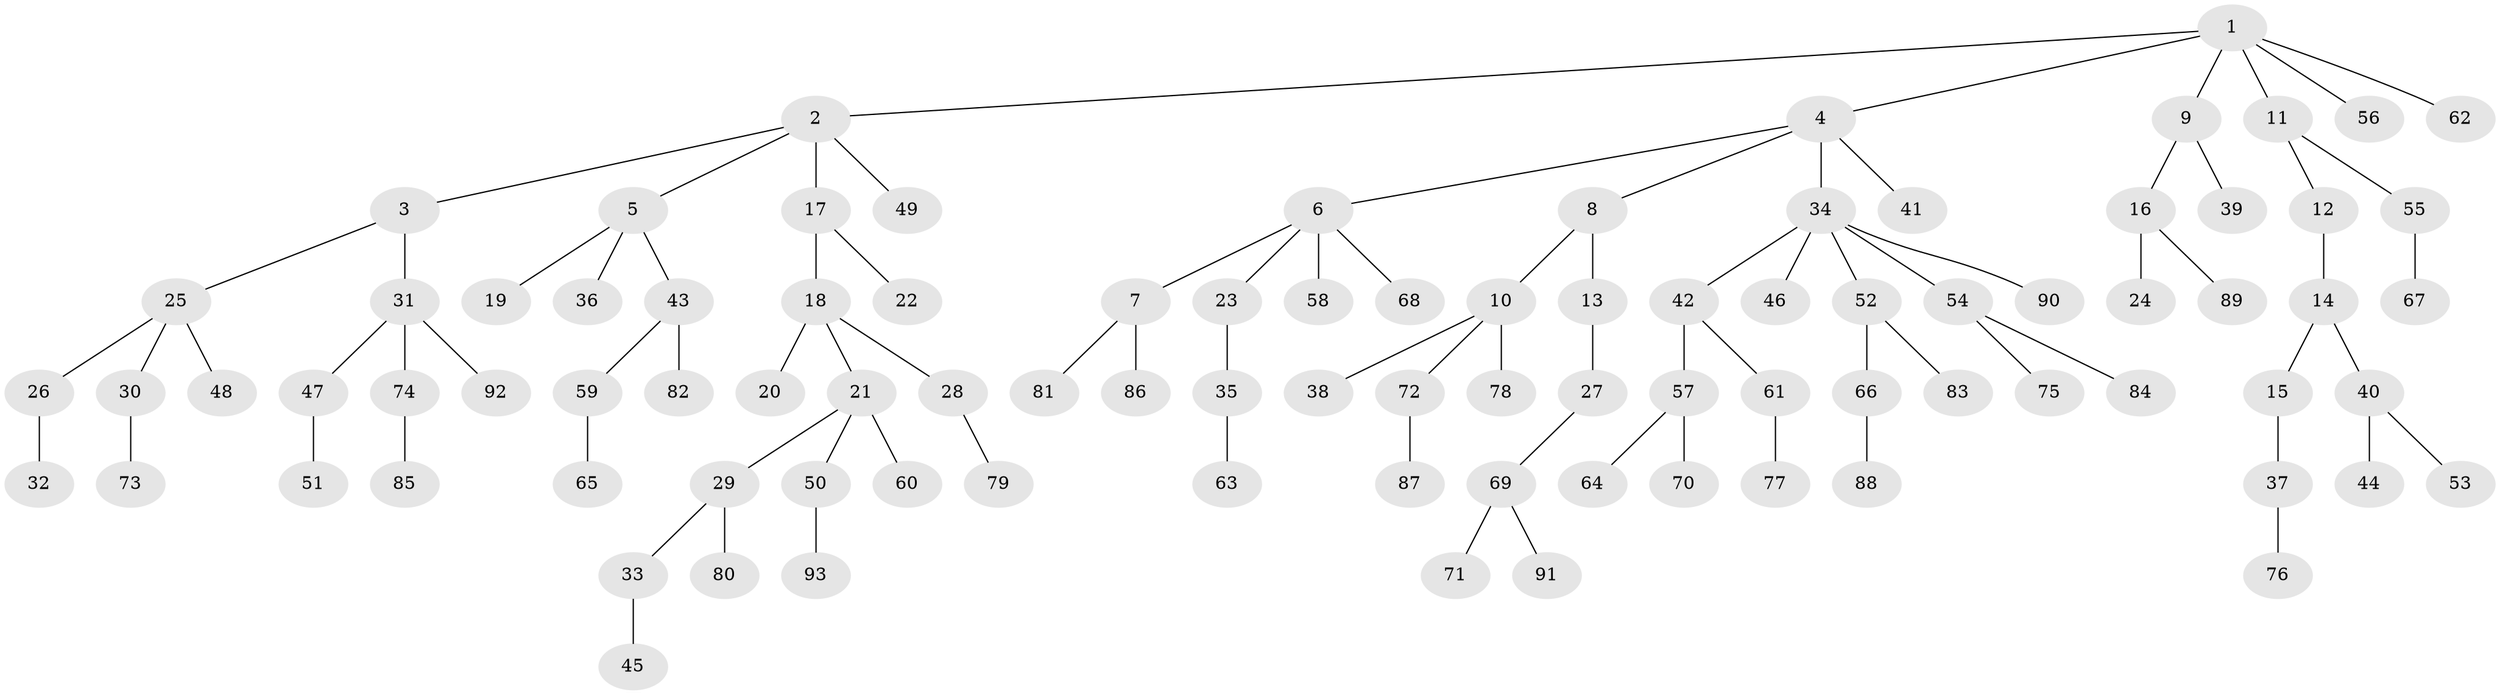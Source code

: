 // coarse degree distribution, {3: 0.19642857142857142, 2: 0.26785714285714285, 1: 0.44642857142857145, 4: 0.05357142857142857, 5: 0.03571428571428571}
// Generated by graph-tools (version 1.1) at 2025/37/03/04/25 23:37:22]
// undirected, 93 vertices, 92 edges
graph export_dot {
  node [color=gray90,style=filled];
  1;
  2;
  3;
  4;
  5;
  6;
  7;
  8;
  9;
  10;
  11;
  12;
  13;
  14;
  15;
  16;
  17;
  18;
  19;
  20;
  21;
  22;
  23;
  24;
  25;
  26;
  27;
  28;
  29;
  30;
  31;
  32;
  33;
  34;
  35;
  36;
  37;
  38;
  39;
  40;
  41;
  42;
  43;
  44;
  45;
  46;
  47;
  48;
  49;
  50;
  51;
  52;
  53;
  54;
  55;
  56;
  57;
  58;
  59;
  60;
  61;
  62;
  63;
  64;
  65;
  66;
  67;
  68;
  69;
  70;
  71;
  72;
  73;
  74;
  75;
  76;
  77;
  78;
  79;
  80;
  81;
  82;
  83;
  84;
  85;
  86;
  87;
  88;
  89;
  90;
  91;
  92;
  93;
  1 -- 2;
  1 -- 4;
  1 -- 9;
  1 -- 11;
  1 -- 56;
  1 -- 62;
  2 -- 3;
  2 -- 5;
  2 -- 17;
  2 -- 49;
  3 -- 25;
  3 -- 31;
  4 -- 6;
  4 -- 8;
  4 -- 34;
  4 -- 41;
  5 -- 19;
  5 -- 36;
  5 -- 43;
  6 -- 7;
  6 -- 23;
  6 -- 58;
  6 -- 68;
  7 -- 81;
  7 -- 86;
  8 -- 10;
  8 -- 13;
  9 -- 16;
  9 -- 39;
  10 -- 38;
  10 -- 72;
  10 -- 78;
  11 -- 12;
  11 -- 55;
  12 -- 14;
  13 -- 27;
  14 -- 15;
  14 -- 40;
  15 -- 37;
  16 -- 24;
  16 -- 89;
  17 -- 18;
  17 -- 22;
  18 -- 20;
  18 -- 21;
  18 -- 28;
  21 -- 29;
  21 -- 50;
  21 -- 60;
  23 -- 35;
  25 -- 26;
  25 -- 30;
  25 -- 48;
  26 -- 32;
  27 -- 69;
  28 -- 79;
  29 -- 33;
  29 -- 80;
  30 -- 73;
  31 -- 47;
  31 -- 74;
  31 -- 92;
  33 -- 45;
  34 -- 42;
  34 -- 46;
  34 -- 52;
  34 -- 54;
  34 -- 90;
  35 -- 63;
  37 -- 76;
  40 -- 44;
  40 -- 53;
  42 -- 57;
  42 -- 61;
  43 -- 59;
  43 -- 82;
  47 -- 51;
  50 -- 93;
  52 -- 66;
  52 -- 83;
  54 -- 75;
  54 -- 84;
  55 -- 67;
  57 -- 64;
  57 -- 70;
  59 -- 65;
  61 -- 77;
  66 -- 88;
  69 -- 71;
  69 -- 91;
  72 -- 87;
  74 -- 85;
}
